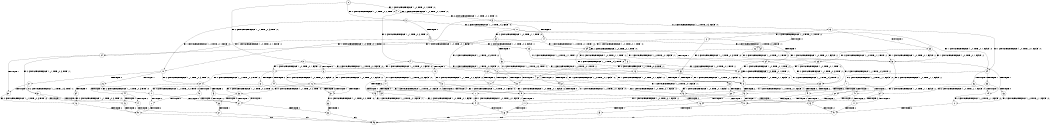digraph BCG {
size = "7, 10.5";
center = TRUE;
node [shape = circle];
0 [peripheries = 2];
0 -> 1 [label = "EX !1 !ATOMIC_EXCH_BRANCH (1, +0, TRUE, +0, 1, TRUE) !:0:"];
0 -> 2 [label = "EX !2 !ATOMIC_EXCH_BRANCH (1, +1, TRUE, +0, 3, TRUE) !:0:"];
0 -> 3 [label = "EX !0 !ATOMIC_EXCH_BRANCH (1, +1, TRUE, +0, 2, TRUE) !:0:"];
1 -> 4 [label = "EX !2 !ATOMIC_EXCH_BRANCH (1, +1, TRUE, +0, 3, TRUE) !:0:"];
1 -> 5 [label = "EX !0 !ATOMIC_EXCH_BRANCH (1, +1, TRUE, +0, 2, TRUE) !:0:"];
1 -> 1 [label = "EX !1 !ATOMIC_EXCH_BRANCH (1, +0, TRUE, +0, 1, TRUE) !:0:"];
2 -> 6 [label = "TERMINATE !2"];
2 -> 7 [label = "EX !1 !ATOMIC_EXCH_BRANCH (1, +0, TRUE, +0, 1, FALSE) !:0:"];
2 -> 8 [label = "EX !0 !ATOMIC_EXCH_BRANCH (1, +1, TRUE, +0, 2, FALSE) !:0:"];
3 -> 9 [label = "TERMINATE !0"];
3 -> 10 [label = "EX !1 !ATOMIC_EXCH_BRANCH (1, +0, TRUE, +0, 1, FALSE) !:0:"];
3 -> 11 [label = "EX !2 !ATOMIC_EXCH_BRANCH (1, +1, TRUE, +0, 3, FALSE) !:0:"];
4 -> 12 [label = "TERMINATE !2"];
4 -> 13 [label = "EX !0 !ATOMIC_EXCH_BRANCH (1, +1, TRUE, +0, 2, FALSE) !:0:"];
4 -> 7 [label = "EX !1 !ATOMIC_EXCH_BRANCH (1, +0, TRUE, +0, 1, FALSE) !:0:"];
5 -> 14 [label = "TERMINATE !0"];
5 -> 15 [label = "EX !2 !ATOMIC_EXCH_BRANCH (1, +1, TRUE, +0, 3, FALSE) !:0:"];
5 -> 10 [label = "EX !1 !ATOMIC_EXCH_BRANCH (1, +0, TRUE, +0, 1, FALSE) !:0:"];
6 -> 16 [label = "EX !1 !ATOMIC_EXCH_BRANCH (1, +0, TRUE, +0, 1, FALSE) !:0:"];
6 -> 17 [label = "EX !0 !ATOMIC_EXCH_BRANCH (1, +1, TRUE, +0, 2, FALSE) !:0:"];
7 -> 18 [label = "TERMINATE !1"];
7 -> 19 [label = "TERMINATE !2"];
7 -> 20 [label = "EX !0 !ATOMIC_EXCH_BRANCH (1, +1, TRUE, +0, 2, TRUE) !:0:"];
8 -> 21 [label = "TERMINATE !2"];
8 -> 22 [label = "TERMINATE !0"];
8 -> 23 [label = "EX !1 !ATOMIC_EXCH_BRANCH (1, +0, TRUE, +0, 1, FALSE) !:0:"];
9 -> 24 [label = "EX !1 !ATOMIC_EXCH_BRANCH (1, +0, TRUE, +0, 1, FALSE) !:1:"];
9 -> 25 [label = "EX !2 !ATOMIC_EXCH_BRANCH (1, +1, TRUE, +0, 3, FALSE) !:1:"];
10 -> 26 [label = "TERMINATE !1"];
10 -> 27 [label = "TERMINATE !0"];
10 -> 20 [label = "EX !2 !ATOMIC_EXCH_BRANCH (1, +1, TRUE, +0, 3, TRUE) !:0:"];
11 -> 28 [label = "TERMINATE !0"];
11 -> 29 [label = "EX !1 !ATOMIC_EXCH_BRANCH (1, +0, TRUE, +0, 1, FALSE) !:0:"];
11 -> 30 [label = "EX !2 !ATOMIC_EXCH_BRANCH (1, +0, TRUE, +1, 1, TRUE) !:0:"];
12 -> 31 [label = "EX !0 !ATOMIC_EXCH_BRANCH (1, +1, TRUE, +0, 2, FALSE) !:0:"];
12 -> 16 [label = "EX !1 !ATOMIC_EXCH_BRANCH (1, +0, TRUE, +0, 1, FALSE) !:0:"];
13 -> 32 [label = "TERMINATE !2"];
13 -> 33 [label = "TERMINATE !0"];
13 -> 23 [label = "EX !1 !ATOMIC_EXCH_BRANCH (1, +0, TRUE, +0, 1, FALSE) !:0:"];
14 -> 34 [label = "EX !2 !ATOMIC_EXCH_BRANCH (1, +1, TRUE, +0, 3, FALSE) !:1:"];
14 -> 24 [label = "EX !1 !ATOMIC_EXCH_BRANCH (1, +0, TRUE, +0, 1, FALSE) !:1:"];
15 -> 35 [label = "TERMINATE !0"];
15 -> 36 [label = "EX !2 !ATOMIC_EXCH_BRANCH (1, +0, TRUE, +1, 1, TRUE) !:0:"];
15 -> 29 [label = "EX !1 !ATOMIC_EXCH_BRANCH (1, +0, TRUE, +0, 1, FALSE) !:0:"];
16 -> 37 [label = "TERMINATE !1"];
16 -> 38 [label = "EX !0 !ATOMIC_EXCH_BRANCH (1, +1, TRUE, +0, 2, TRUE) !:0:"];
17 -> 39 [label = "TERMINATE !0"];
17 -> 40 [label = "EX !1 !ATOMIC_EXCH_BRANCH (1, +0, TRUE, +0, 1, FALSE) !:0:"];
18 -> 37 [label = "TERMINATE !2"];
18 -> 41 [label = "EX !0 !ATOMIC_EXCH_BRANCH (1, +1, TRUE, +0, 2, TRUE) !:0:"];
19 -> 37 [label = "TERMINATE !1"];
19 -> 38 [label = "EX !0 !ATOMIC_EXCH_BRANCH (1, +1, TRUE, +0, 2, TRUE) !:0:"];
20 -> 42 [label = "TERMINATE !1"];
20 -> 43 [label = "TERMINATE !2"];
20 -> 44 [label = "TERMINATE !0"];
21 -> 39 [label = "TERMINATE !0"];
21 -> 40 [label = "EX !1 !ATOMIC_EXCH_BRANCH (1, +0, TRUE, +0, 1, FALSE) !:0:"];
22 -> 45 [label = "TERMINATE !2"];
22 -> 46 [label = "EX !1 !ATOMIC_EXCH_BRANCH (1, +0, TRUE, +0, 1, FALSE) !:1:"];
23 -> 47 [label = "TERMINATE !1"];
23 -> 48 [label = "TERMINATE !2"];
23 -> 49 [label = "TERMINATE !0"];
24 -> 50 [label = "TERMINATE !1"];
24 -> 51 [label = "EX !2 !ATOMIC_EXCH_BRANCH (1, +1, TRUE, +0, 3, TRUE) !:1:"];
25 -> 52 [label = "EX !1 !ATOMIC_EXCH_BRANCH (1, +0, TRUE, +0, 1, FALSE) !:1:"];
25 -> 53 [label = "EX !2 !ATOMIC_EXCH_BRANCH (1, +0, TRUE, +1, 1, TRUE) !:1:"];
26 -> 54 [label = "TERMINATE !0"];
26 -> 41 [label = "EX !2 !ATOMIC_EXCH_BRANCH (1, +1, TRUE, +0, 3, TRUE) !:0:"];
27 -> 50 [label = "TERMINATE !1"];
27 -> 51 [label = "EX !2 !ATOMIC_EXCH_BRANCH (1, +1, TRUE, +0, 3, TRUE) !:1:"];
28 -> 52 [label = "EX !1 !ATOMIC_EXCH_BRANCH (1, +0, TRUE, +0, 1, FALSE) !:1:"];
28 -> 53 [label = "EX !2 !ATOMIC_EXCH_BRANCH (1, +0, TRUE, +1, 1, TRUE) !:1:"];
29 -> 55 [label = "TERMINATE !1"];
29 -> 56 [label = "TERMINATE !0"];
29 -> 57 [label = "EX !2 !ATOMIC_EXCH_BRANCH (1, +0, TRUE, +1, 1, FALSE) !:0:"];
30 -> 58 [label = "TERMINATE !0"];
30 -> 59 [label = "EX !1 !ATOMIC_EXCH_BRANCH (1, +0, TRUE, +0, 1, TRUE) !:0:"];
30 -> 60 [label = "EX !2 !ATOMIC_EXCH_BRANCH (1, +1, TRUE, +0, 3, TRUE) !:0:"];
31 -> 61 [label = "TERMINATE !0"];
31 -> 40 [label = "EX !1 !ATOMIC_EXCH_BRANCH (1, +0, TRUE, +0, 1, FALSE) !:0:"];
32 -> 61 [label = "TERMINATE !0"];
32 -> 40 [label = "EX !1 !ATOMIC_EXCH_BRANCH (1, +0, TRUE, +0, 1, FALSE) !:0:"];
33 -> 62 [label = "TERMINATE !2"];
33 -> 46 [label = "EX !1 !ATOMIC_EXCH_BRANCH (1, +0, TRUE, +0, 1, FALSE) !:1:"];
34 -> 63 [label = "EX !2 !ATOMIC_EXCH_BRANCH (1, +0, TRUE, +1, 1, TRUE) !:1:"];
34 -> 52 [label = "EX !1 !ATOMIC_EXCH_BRANCH (1, +0, TRUE, +0, 1, FALSE) !:1:"];
35 -> 63 [label = "EX !2 !ATOMIC_EXCH_BRANCH (1, +0, TRUE, +1, 1, TRUE) !:1:"];
35 -> 52 [label = "EX !1 !ATOMIC_EXCH_BRANCH (1, +0, TRUE, +0, 1, FALSE) !:1:"];
36 -> 64 [label = "TERMINATE !0"];
36 -> 65 [label = "EX !2 !ATOMIC_EXCH_BRANCH (1, +1, TRUE, +0, 3, TRUE) !:0:"];
36 -> 59 [label = "EX !1 !ATOMIC_EXCH_BRANCH (1, +0, TRUE, +0, 1, TRUE) !:0:"];
37 -> 66 [label = "EX !0 !ATOMIC_EXCH_BRANCH (1, +1, TRUE, +0, 2, TRUE) !:0:"];
38 -> 67 [label = "TERMINATE !1"];
38 -> 68 [label = "TERMINATE !0"];
39 -> 69 [label = "EX !1 !ATOMIC_EXCH_BRANCH (1, +0, TRUE, +0, 1, FALSE) !:1:"];
40 -> 70 [label = "TERMINATE !1"];
40 -> 71 [label = "TERMINATE !0"];
41 -> 67 [label = "TERMINATE !2"];
41 -> 72 [label = "TERMINATE !0"];
42 -> 67 [label = "TERMINATE !2"];
42 -> 72 [label = "TERMINATE !0"];
43 -> 67 [label = "TERMINATE !1"];
43 -> 68 [label = "TERMINATE !0"];
44 -> 73 [label = "TERMINATE !1"];
44 -> 74 [label = "TERMINATE !2"];
45 -> 69 [label = "EX !1 !ATOMIC_EXCH_BRANCH (1, +0, TRUE, +0, 1, FALSE) !:1:"];
46 -> 75 [label = "TERMINATE !1"];
46 -> 76 [label = "TERMINATE !2"];
47 -> 70 [label = "TERMINATE !2"];
47 -> 77 [label = "TERMINATE !0"];
48 -> 70 [label = "TERMINATE !1"];
48 -> 71 [label = "TERMINATE !0"];
49 -> 75 [label = "TERMINATE !1"];
49 -> 76 [label = "TERMINATE !2"];
50 -> 78 [label = "EX !2 !ATOMIC_EXCH_BRANCH (1, +1, TRUE, +0, 3, TRUE) !:2:"];
51 -> 73 [label = "TERMINATE !1"];
51 -> 74 [label = "TERMINATE !2"];
52 -> 79 [label = "TERMINATE !1"];
52 -> 80 [label = "EX !2 !ATOMIC_EXCH_BRANCH (1, +0, TRUE, +1, 1, FALSE) !:1:"];
53 -> 81 [label = "EX !1 !ATOMIC_EXCH_BRANCH (1, +0, TRUE, +0, 1, TRUE) !:1:"];
53 -> 82 [label = "EX !2 !ATOMIC_EXCH_BRANCH (1, +1, TRUE, +0, 3, TRUE) !:1:"];
54 -> 78 [label = "EX !2 !ATOMIC_EXCH_BRANCH (1, +1, TRUE, +0, 3, TRUE) !:2:"];
55 -> 83 [label = "TERMINATE !0"];
55 -> 84 [label = "EX !2 !ATOMIC_EXCH_BRANCH (1, +0, TRUE, +1, 1, FALSE) !:0:"];
56 -> 79 [label = "TERMINATE !1"];
56 -> 80 [label = "EX !2 !ATOMIC_EXCH_BRANCH (1, +0, TRUE, +1, 1, FALSE) !:1:"];
57 -> 47 [label = "TERMINATE !1"];
57 -> 48 [label = "TERMINATE !2"];
57 -> 49 [label = "TERMINATE !0"];
58 -> 81 [label = "EX !1 !ATOMIC_EXCH_BRANCH (1, +0, TRUE, +0, 1, TRUE) !:1:"];
58 -> 82 [label = "EX !2 !ATOMIC_EXCH_BRANCH (1, +1, TRUE, +0, 3, TRUE) !:1:"];
59 -> 64 [label = "TERMINATE !0"];
59 -> 65 [label = "EX !2 !ATOMIC_EXCH_BRANCH (1, +1, TRUE, +0, 3, TRUE) !:0:"];
59 -> 59 [label = "EX !1 !ATOMIC_EXCH_BRANCH (1, +0, TRUE, +0, 1, TRUE) !:0:"];
60 -> 21 [label = "TERMINATE !2"];
60 -> 22 [label = "TERMINATE !0"];
60 -> 23 [label = "EX !1 !ATOMIC_EXCH_BRANCH (1, +0, TRUE, +0, 1, FALSE) !:0:"];
61 -> 69 [label = "EX !1 !ATOMIC_EXCH_BRANCH (1, +0, TRUE, +0, 1, FALSE) !:1:"];
62 -> 69 [label = "EX !1 !ATOMIC_EXCH_BRANCH (1, +0, TRUE, +0, 1, FALSE) !:1:"];
63 -> 85 [label = "EX !2 !ATOMIC_EXCH_BRANCH (1, +1, TRUE, +0, 3, TRUE) !:1:"];
63 -> 81 [label = "EX !1 !ATOMIC_EXCH_BRANCH (1, +0, TRUE, +0, 1, TRUE) !:1:"];
64 -> 85 [label = "EX !2 !ATOMIC_EXCH_BRANCH (1, +1, TRUE, +0, 3, TRUE) !:1:"];
64 -> 81 [label = "EX !1 !ATOMIC_EXCH_BRANCH (1, +0, TRUE, +0, 1, TRUE) !:1:"];
65 -> 32 [label = "TERMINATE !2"];
65 -> 33 [label = "TERMINATE !0"];
65 -> 23 [label = "EX !1 !ATOMIC_EXCH_BRANCH (1, +0, TRUE, +0, 1, FALSE) !:0:"];
66 -> 86 [label = "TERMINATE !0"];
67 -> 86 [label = "TERMINATE !0"];
68 -> 87 [label = "TERMINATE !1"];
69 -> 88 [label = "TERMINATE !1"];
70 -> 89 [label = "TERMINATE !0"];
71 -> 88 [label = "TERMINATE !1"];
72 -> 90 [label = "TERMINATE !2"];
73 -> 90 [label = "TERMINATE !2"];
74 -> 87 [label = "TERMINATE !1"];
75 -> 91 [label = "TERMINATE !2"];
76 -> 88 [label = "TERMINATE !1"];
77 -> 91 [label = "TERMINATE !2"];
78 -> 90 [label = "TERMINATE !2"];
79 -> 92 [label = "EX !2 !ATOMIC_EXCH_BRANCH (1, +0, TRUE, +1, 1, FALSE) !:2:"];
80 -> 75 [label = "TERMINATE !1"];
80 -> 76 [label = "TERMINATE !2"];
81 -> 85 [label = "EX !2 !ATOMIC_EXCH_BRANCH (1, +1, TRUE, +0, 3, TRUE) !:1:"];
81 -> 81 [label = "EX !1 !ATOMIC_EXCH_BRANCH (1, +0, TRUE, +0, 1, TRUE) !:1:"];
82 -> 45 [label = "TERMINATE !2"];
82 -> 46 [label = "EX !1 !ATOMIC_EXCH_BRANCH (1, +0, TRUE, +0, 1, FALSE) !:1:"];
83 -> 92 [label = "EX !2 !ATOMIC_EXCH_BRANCH (1, +0, TRUE, +1, 1, FALSE) !:2:"];
84 -> 70 [label = "TERMINATE !2"];
84 -> 77 [label = "TERMINATE !0"];
85 -> 62 [label = "TERMINATE !2"];
85 -> 46 [label = "EX !1 !ATOMIC_EXCH_BRANCH (1, +0, TRUE, +0, 1, FALSE) !:1:"];
86 -> 93 [label = "exit"];
87 -> 93 [label = "exit"];
88 -> 93 [label = "exit"];
89 -> 93 [label = "exit"];
90 -> 93 [label = "exit"];
91 -> 93 [label = "exit"];
92 -> 91 [label = "TERMINATE !2"];
}
